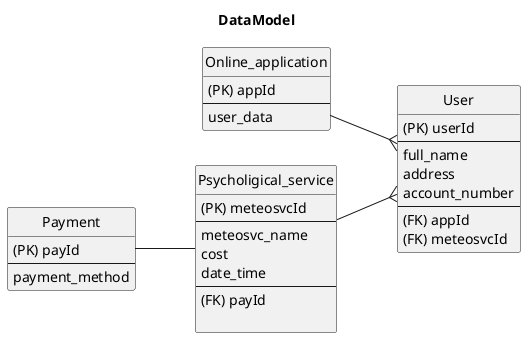 @startuml

title DataModel
left to right direction
hide circle

entity "User" as a01 {
    (PK) userId
    --
    full_name
    address
    account_number
    --
    (FK) appId
    (FK) meteosvcId
}

entity "Online_application" as a02 {
    (PK) appId
    --
    user_data
}

entity "Psycholigical_service" as a03 {
    (PK) meteosvcId
    --
    meteosvc_name
    cost
    date_time
    --
    (FK) payId

}

entity "Payment" as a04 {
    (PK) payId
    --
    payment_method
}

a02 --{ a01

a03 --{ a01

a04 -- a03

@enduml
